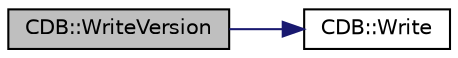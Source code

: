 digraph "CDB::WriteVersion"
{
  edge [fontname="Helvetica",fontsize="10",labelfontname="Helvetica",labelfontsize="10"];
  node [fontname="Helvetica",fontsize="10",shape=record];
  rankdir="LR";
  Node70 [label="CDB::WriteVersion",height=0.2,width=0.4,color="black", fillcolor="grey75", style="filled", fontcolor="black"];
  Node70 -> Node71 [color="midnightblue",fontsize="10",style="solid",fontname="Helvetica"];
  Node71 [label="CDB::Write",height=0.2,width=0.4,color="black", fillcolor="white", style="filled",URL="$class_c_d_b.html#a7fb5b4fa36e57e17287f2c1c762bd708"];
}
